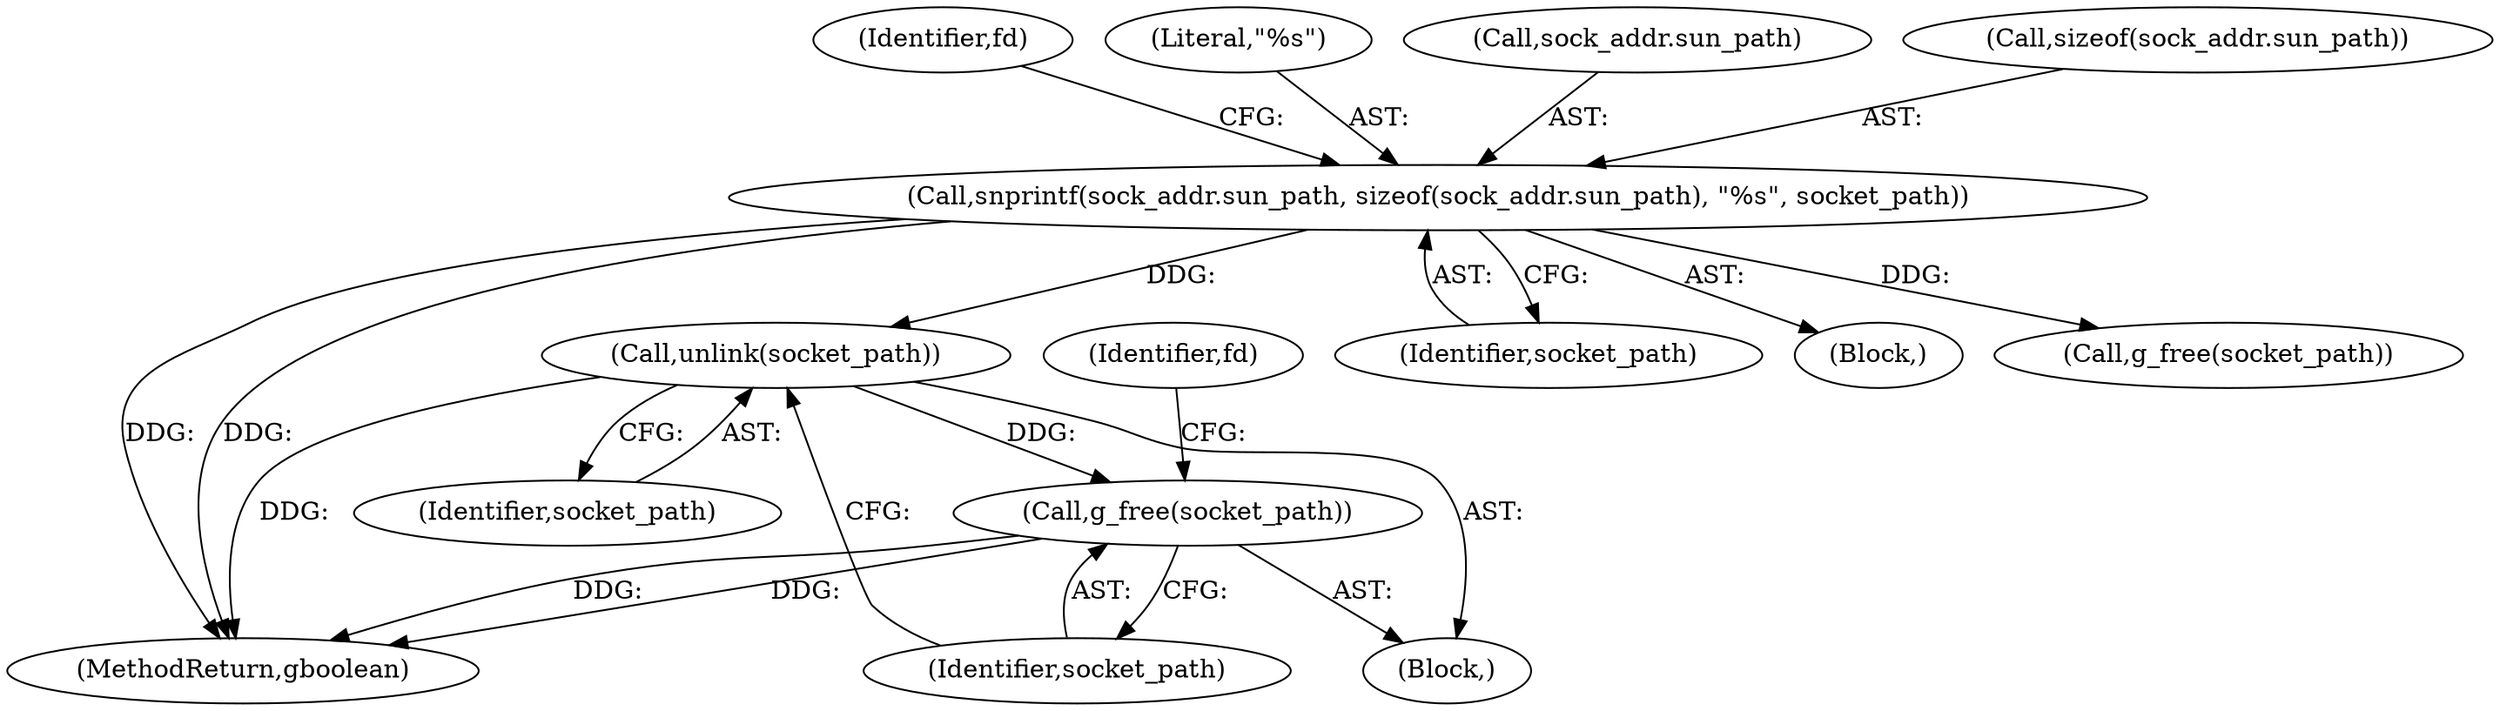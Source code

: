 digraph "0_lxde_f99163c6ff8b2f57c5f37b1ce5d62cf7450d4648@API" {
"1000179" [label="(Call,unlink(socket_path))"];
"1000157" [label="(Call,snprintf(sock_addr.sun_path, sizeof(sock_addr.sun_path), \"%s\", socket_path))"];
"1000181" [label="(Call,g_free(socket_path))"];
"1000182" [label="(Identifier,socket_path)"];
"1000180" [label="(Identifier,socket_path)"];
"1000179" [label="(Call,unlink(socket_path))"];
"1000178" [label="(Block,)"];
"1000157" [label="(Call,snprintf(sock_addr.sun_path, sizeof(sock_addr.sun_path), \"%s\", socket_path))"];
"1000166" [label="(Identifier,socket_path)"];
"1000170" [label="(Identifier,fd)"];
"1000165" [label="(Literal,\"%s\")"];
"1000336" [label="(MethodReturn,gboolean)"];
"1000120" [label="(Block,)"];
"1000158" [label="(Call,sock_addr.sun_path)"];
"1000161" [label="(Call,sizeof(sock_addr.sun_path))"];
"1000186" [label="(Identifier,fd)"];
"1000273" [label="(Call,g_free(socket_path))"];
"1000181" [label="(Call,g_free(socket_path))"];
"1000179" -> "1000178"  [label="AST: "];
"1000179" -> "1000180"  [label="CFG: "];
"1000180" -> "1000179"  [label="AST: "];
"1000182" -> "1000179"  [label="CFG: "];
"1000179" -> "1000336"  [label="DDG: "];
"1000157" -> "1000179"  [label="DDG: "];
"1000179" -> "1000181"  [label="DDG: "];
"1000157" -> "1000120"  [label="AST: "];
"1000157" -> "1000166"  [label="CFG: "];
"1000158" -> "1000157"  [label="AST: "];
"1000161" -> "1000157"  [label="AST: "];
"1000165" -> "1000157"  [label="AST: "];
"1000166" -> "1000157"  [label="AST: "];
"1000170" -> "1000157"  [label="CFG: "];
"1000157" -> "1000336"  [label="DDG: "];
"1000157" -> "1000336"  [label="DDG: "];
"1000157" -> "1000273"  [label="DDG: "];
"1000181" -> "1000178"  [label="AST: "];
"1000181" -> "1000182"  [label="CFG: "];
"1000182" -> "1000181"  [label="AST: "];
"1000186" -> "1000181"  [label="CFG: "];
"1000181" -> "1000336"  [label="DDG: "];
"1000181" -> "1000336"  [label="DDG: "];
}
